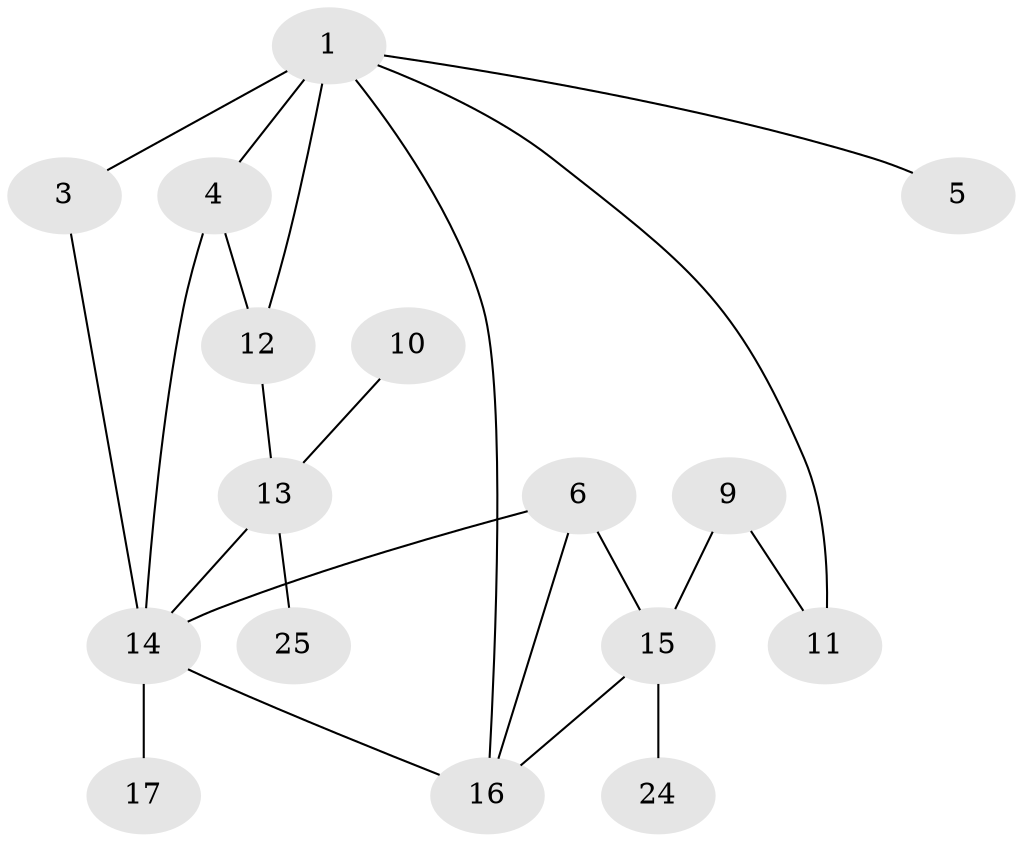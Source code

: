 // original degree distribution, {2: 0.2676056338028169, 5: 0.04225352112676056, 0: 0.16901408450704225, 3: 0.22535211267605634, 4: 0.08450704225352113, 1: 0.18309859154929578, 6: 0.028169014084507043}
// Generated by graph-tools (version 1.1) at 2025/48/03/04/25 22:48:21]
// undirected, 16 vertices, 22 edges
graph export_dot {
  node [color=gray90,style=filled];
  1;
  3;
  4;
  5;
  6;
  9;
  10;
  11;
  12;
  13;
  14;
  15;
  16;
  17;
  24;
  25;
  1 -- 3 [weight=3.0];
  1 -- 4 [weight=2.0];
  1 -- 5 [weight=1.0];
  1 -- 11 [weight=1.0];
  1 -- 12 [weight=3.0];
  1 -- 16 [weight=1.0];
  3 -- 14 [weight=2.0];
  4 -- 12 [weight=1.0];
  4 -- 14 [weight=1.0];
  6 -- 14 [weight=1.0];
  6 -- 15 [weight=2.0];
  6 -- 16 [weight=1.0];
  9 -- 11 [weight=1.0];
  9 -- 15 [weight=2.0];
  10 -- 13 [weight=1.0];
  12 -- 13 [weight=1.0];
  13 -- 14 [weight=1.0];
  13 -- 25 [weight=1.0];
  14 -- 16 [weight=1.0];
  14 -- 17 [weight=1.0];
  15 -- 16 [weight=1.0];
  15 -- 24 [weight=1.0];
}
